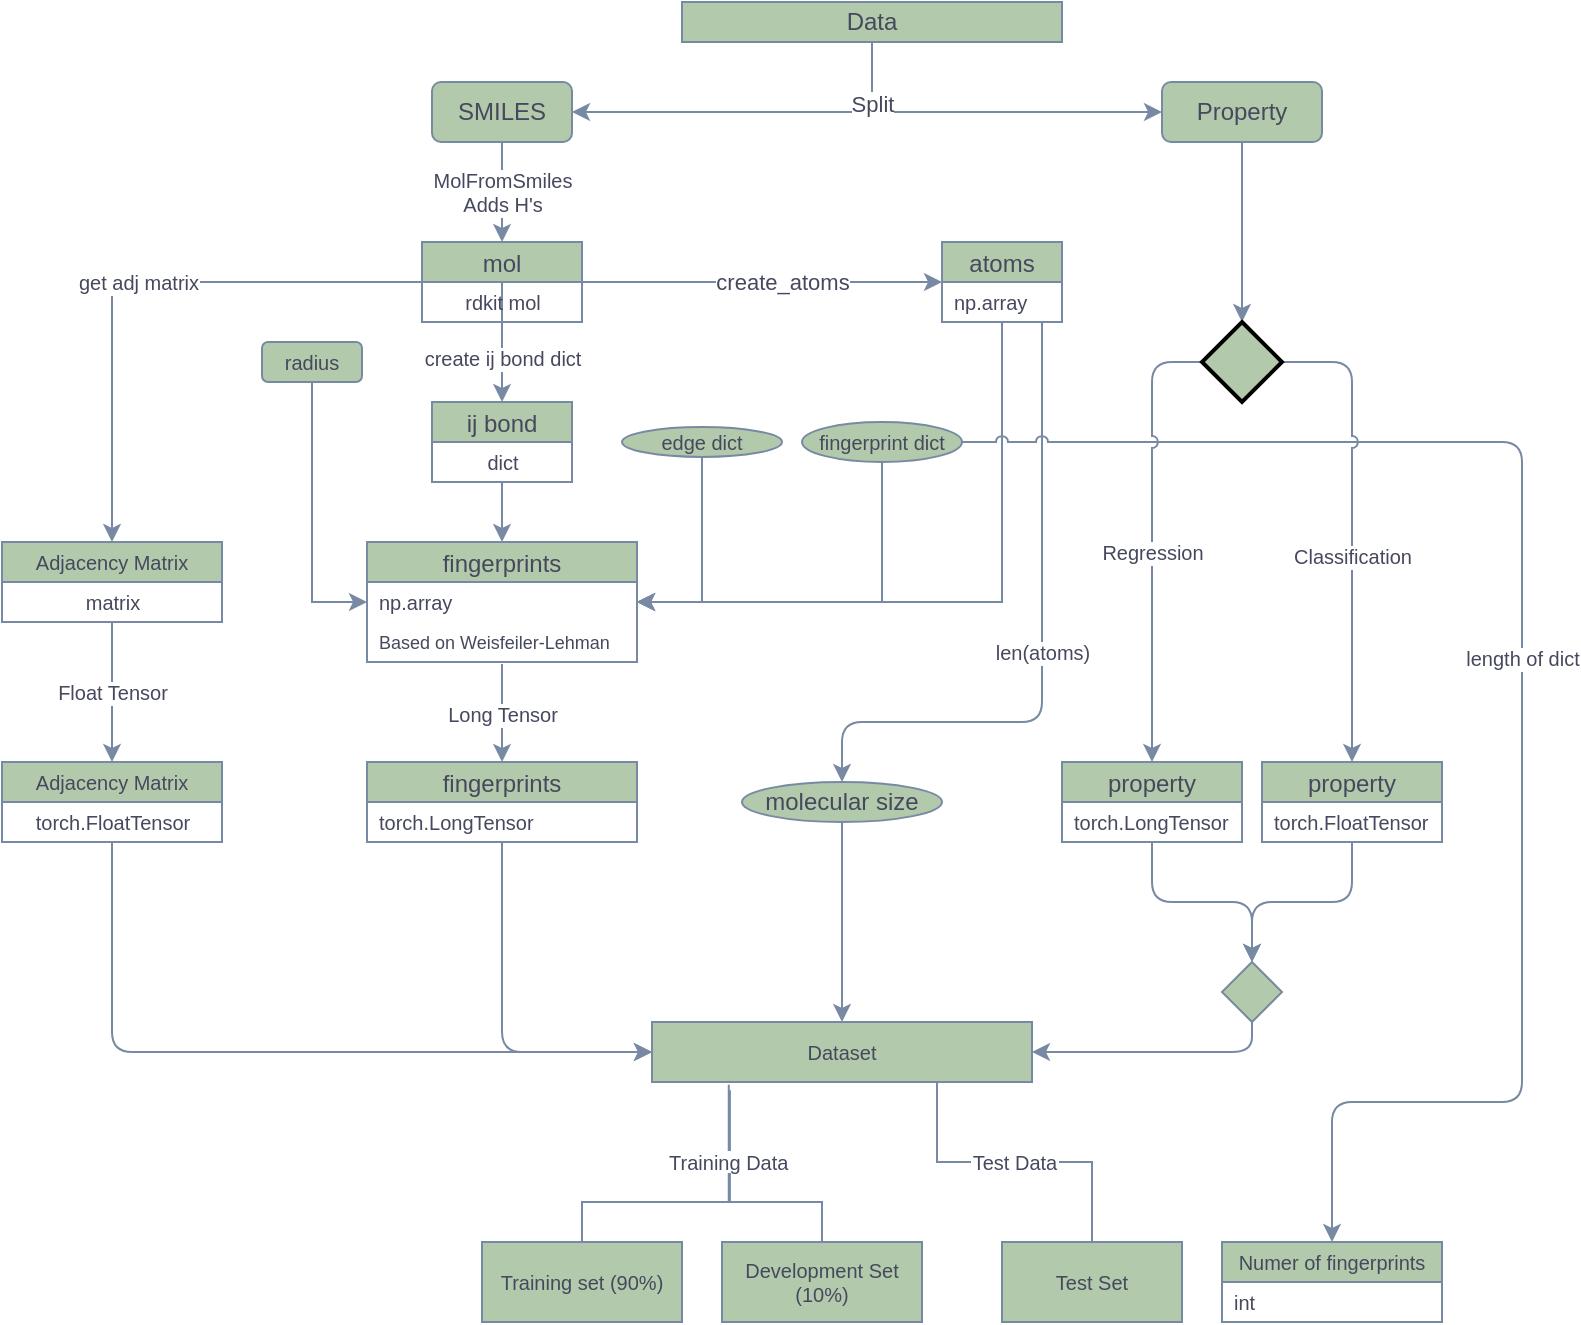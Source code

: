 <mxfile version="15.5.4" type="github" pages="2">
  <diagram id="1mpmxrVBWHrk_NMYiYCb" name="Preprocessing">
    <mxGraphModel dx="652" dy="365" grid="1" gridSize="10" guides="1" tooltips="1" connect="1" arrows="1" fold="1" page="1" pageScale="1" pageWidth="827" pageHeight="1169" math="0" shadow="0">
      <root>
        <mxCell id="0" />
        <mxCell id="1" parent="0" />
        <mxCell id="0A83QFK-7fu4B_3eO8cY-29" style="edgeStyle=orthogonalEdgeStyle;rounded=0;orthogonalLoop=1;jettySize=auto;html=1;entryX=1;entryY=0.5;entryDx=0;entryDy=0;strokeColor=#788AA3;fontColor=#46495D;exitX=0.5;exitY=1;exitDx=0;exitDy=0;" parent="1" source="0A83QFK-7fu4B_3eO8cY-1" target="0A83QFK-7fu4B_3eO8cY-3" edge="1">
          <mxGeometry relative="1" as="geometry">
            <Array as="points">
              <mxPoint x="465" y="65" />
            </Array>
          </mxGeometry>
        </mxCell>
        <mxCell id="0A83QFK-7fu4B_3eO8cY-30" value="Split" style="edgeStyle=orthogonalEdgeStyle;rounded=0;orthogonalLoop=1;jettySize=auto;html=1;entryX=0;entryY=0.5;entryDx=0;entryDy=0;strokeColor=#788AA3;fontColor=#46495D;exitX=0.5;exitY=1;exitDx=0;exitDy=0;" parent="1" source="0A83QFK-7fu4B_3eO8cY-1" target="0A83QFK-7fu4B_3eO8cY-2" edge="1">
          <mxGeometry x="-0.658" relative="1" as="geometry">
            <Array as="points">
              <mxPoint x="465" y="65" />
            </Array>
            <mxPoint as="offset" />
          </mxGeometry>
        </mxCell>
        <mxCell id="0A83QFK-7fu4B_3eO8cY-1" value="Data" style="rounded=0;whiteSpace=wrap;html=1;fillColor=#B2C9AB;strokeColor=#788AA3;fontColor=#46495D;" parent="1" vertex="1">
          <mxGeometry x="370" y="10" width="190" height="20" as="geometry" />
        </mxCell>
        <mxCell id="0A83QFK-7fu4B_3eO8cY-65" style="edgeStyle=orthogonalEdgeStyle;curved=0;rounded=1;sketch=0;orthogonalLoop=1;jettySize=auto;html=1;entryX=0.5;entryY=0;entryDx=0;entryDy=0;entryPerimeter=0;fontSize=10;fontColor=#46495D;strokeColor=#788AA3;fillColor=#B2C9AB;" parent="1" source="0A83QFK-7fu4B_3eO8cY-2" target="0A83QFK-7fu4B_3eO8cY-64" edge="1">
          <mxGeometry relative="1" as="geometry" />
        </mxCell>
        <mxCell id="0A83QFK-7fu4B_3eO8cY-2" value="Property" style="rounded=1;whiteSpace=wrap;html=1;fillColor=#B2C9AB;strokeColor=#788AA3;fontColor=#46495D;" parent="1" vertex="1">
          <mxGeometry x="610" y="50" width="80" height="30" as="geometry" />
        </mxCell>
        <mxCell id="0A83QFK-7fu4B_3eO8cY-35" value="MolFromSmiles&lt;br&gt;Adds H&#39;s" style="edgeStyle=orthogonalEdgeStyle;rounded=0;orthogonalLoop=1;jettySize=auto;html=1;fontSize=10;entryX=0.5;entryY=0;entryDx=0;entryDy=0;strokeColor=#788AA3;fontColor=#46495D;" parent="1" source="0A83QFK-7fu4B_3eO8cY-3" target="0A83QFK-7fu4B_3eO8cY-31" edge="1">
          <mxGeometry relative="1" as="geometry">
            <Array as="points">
              <mxPoint x="280" y="110" />
              <mxPoint x="280" y="110" />
            </Array>
          </mxGeometry>
        </mxCell>
        <mxCell id="0A83QFK-7fu4B_3eO8cY-3" value="SMILES" style="rounded=1;whiteSpace=wrap;html=1;fillColor=#B2C9AB;strokeColor=#788AA3;fontColor=#46495D;" parent="1" vertex="1">
          <mxGeometry x="245" y="50" width="70" height="30" as="geometry" />
        </mxCell>
        <mxCell id="0A83QFK-7fu4B_3eO8cY-28" value="create_atoms" style="edgeStyle=orthogonalEdgeStyle;rounded=0;orthogonalLoop=1;jettySize=auto;html=1;entryX=0;entryY=0.5;entryDx=0;entryDy=0;exitX=0.5;exitY=1;exitDx=0;exitDy=0;strokeColor=#788AA3;fontColor=#46495D;" parent="1" source="0A83QFK-7fu4B_3eO8cY-31" target="0A83QFK-7fu4B_3eO8cY-14" edge="1">
          <mxGeometry x="0.333" relative="1" as="geometry">
            <mxPoint x="280.069" y="180" as="sourcePoint" />
            <Array as="points">
              <mxPoint x="280" y="150" />
            </Array>
            <mxPoint as="offset" />
          </mxGeometry>
        </mxCell>
        <mxCell id="0A83QFK-7fu4B_3eO8cY-20" value="" style="edgeStyle=orthogonalEdgeStyle;rounded=0;orthogonalLoop=1;jettySize=auto;html=1;strokeColor=#788AA3;fontColor=#46495D;entryX=1;entryY=0.5;entryDx=0;entryDy=0;" parent="1" source="0A83QFK-7fu4B_3eO8cY-14" target="0A83QFK-7fu4B_3eO8cY-22" edge="1">
          <mxGeometry relative="1" as="geometry">
            <mxPoint x="360" y="310" as="targetPoint" />
            <Array as="points">
              <mxPoint x="530" y="310" />
            </Array>
          </mxGeometry>
        </mxCell>
        <mxCell id="0A83QFK-7fu4B_3eO8cY-74" value="len(atoms)" style="edgeStyle=orthogonalEdgeStyle;curved=0;rounded=1;sketch=0;orthogonalLoop=1;jettySize=auto;html=1;fontSize=10;fontColor=#46495D;strokeColor=#788AA3;fillColor=#B2C9AB;" parent="1" source="0A83QFK-7fu4B_3eO8cY-14" target="0A83QFK-7fu4B_3eO8cY-73" edge="1">
          <mxGeometry relative="1" as="geometry">
            <Array as="points">
              <mxPoint x="550" y="210" />
              <mxPoint x="550" y="370" />
              <mxPoint x="465" y="370" />
            </Array>
          </mxGeometry>
        </mxCell>
        <mxCell id="0A83QFK-7fu4B_3eO8cY-14" value="atoms" style="swimlane;fontStyle=0;childLayout=stackLayout;horizontal=1;startSize=20;horizontalStack=0;resizeParent=1;resizeParentMax=0;resizeLast=0;collapsible=1;marginBottom=0;fillColor=#B2C9AB;strokeColor=#788AA3;fontColor=#46495D;" parent="1" vertex="1">
          <mxGeometry x="500" y="130" width="60" height="40" as="geometry" />
        </mxCell>
        <mxCell id="0A83QFK-7fu4B_3eO8cY-15" value="np.array" style="text;strokeColor=none;fillColor=none;align=left;verticalAlign=middle;spacingLeft=4;spacingRight=4;overflow=hidden;points=[[0,0.5],[1,0.5]];portConstraint=eastwest;rotatable=0;fontColor=#46495D;fontSize=10;" parent="0A83QFK-7fu4B_3eO8cY-14" vertex="1">
          <mxGeometry y="20" width="60" height="20" as="geometry" />
        </mxCell>
        <mxCell id="0A83QFK-7fu4B_3eO8cY-21" value="fingerprints" style="swimlane;fontStyle=0;childLayout=stackLayout;horizontal=1;startSize=20;horizontalStack=0;resizeParent=1;resizeParentMax=0;resizeLast=0;collapsible=1;marginBottom=0;fillColor=#B2C9AB;strokeColor=#788AA3;fontColor=#46495D;" parent="1" vertex="1">
          <mxGeometry x="212.5" y="280" width="135" height="60" as="geometry" />
        </mxCell>
        <mxCell id="0A83QFK-7fu4B_3eO8cY-22" value="np.array" style="text;strokeColor=none;fillColor=none;align=left;verticalAlign=middle;spacingLeft=4;spacingRight=4;overflow=hidden;points=[[0,0.5],[1,0.5]];portConstraint=eastwest;rotatable=0;fontSize=10;fontColor=#46495D;" parent="0A83QFK-7fu4B_3eO8cY-21" vertex="1">
          <mxGeometry y="20" width="135" height="20" as="geometry" />
        </mxCell>
        <mxCell id="0A83QFK-7fu4B_3eO8cY-23" value="Based on Weisfeiler-Lehman " style="text;strokeColor=none;fillColor=none;align=left;verticalAlign=middle;spacingLeft=4;spacingRight=4;overflow=hidden;points=[[0,0.5],[1,0.5]];portConstraint=eastwest;rotatable=0;fontSize=9;fontColor=#46495D;" parent="0A83QFK-7fu4B_3eO8cY-21" vertex="1">
          <mxGeometry y="40" width="135" height="20" as="geometry" />
        </mxCell>
        <mxCell id="0A83QFK-7fu4B_3eO8cY-40" value="create ij bond dict" style="edgeStyle=orthogonalEdgeStyle;rounded=0;orthogonalLoop=1;jettySize=auto;html=1;fontSize=10;strokeColor=#788AA3;fontColor=#46495D;" parent="1" source="0A83QFK-7fu4B_3eO8cY-31" target="0A83QFK-7fu4B_3eO8cY-38" edge="1">
          <mxGeometry x="-0.097" relative="1" as="geometry">
            <mxPoint as="offset" />
          </mxGeometry>
        </mxCell>
        <mxCell id="0A83QFK-7fu4B_3eO8cY-31" value="mol" style="swimlane;fontStyle=0;childLayout=stackLayout;horizontal=1;startSize=20;horizontalStack=0;resizeParent=1;resizeParentMax=0;resizeLast=0;collapsible=1;marginBottom=0;fillColor=#B2C9AB;strokeColor=#788AA3;fontColor=#46495D;" parent="1" vertex="1">
          <mxGeometry x="240" y="130" width="80" height="40" as="geometry" />
        </mxCell>
        <mxCell id="0A83QFK-7fu4B_3eO8cY-36" value="rdkit mol" style="text;html=1;align=center;verticalAlign=middle;resizable=0;points=[];autosize=1;strokeColor=none;fillColor=none;fontSize=10;fontColor=#46495D;" parent="0A83QFK-7fu4B_3eO8cY-31" vertex="1">
          <mxGeometry y="20" width="80" height="20" as="geometry" />
        </mxCell>
        <mxCell id="0A83QFK-7fu4B_3eO8cY-44" value="get adj matrix" style="edgeStyle=orthogonalEdgeStyle;rounded=0;orthogonalLoop=1;jettySize=auto;html=1;fontSize=10;strokeColor=#788AA3;fontColor=#46495D;" parent="1" source="0A83QFK-7fu4B_3eO8cY-31" target="0A83QFK-7fu4B_3eO8cY-42" edge="1">
          <mxGeometry relative="1" as="geometry" />
        </mxCell>
        <mxCell id="0A83QFK-7fu4B_3eO8cY-38" value="ij bond" style="swimlane;fontStyle=0;childLayout=stackLayout;horizontal=1;startSize=20;horizontalStack=0;resizeParent=1;resizeParentMax=0;resizeLast=0;collapsible=1;marginBottom=0;fillColor=#B2C9AB;strokeColor=#788AA3;fontColor=#46495D;" parent="1" vertex="1">
          <mxGeometry x="245" y="210" width="70" height="40" as="geometry" />
        </mxCell>
        <mxCell id="0A83QFK-7fu4B_3eO8cY-39" value="dict" style="text;html=1;align=center;verticalAlign=middle;resizable=0;points=[];autosize=1;strokeColor=none;fillColor=none;fontSize=10;fontColor=#46495D;" parent="0A83QFK-7fu4B_3eO8cY-38" vertex="1">
          <mxGeometry y="20" width="70" height="20" as="geometry" />
        </mxCell>
        <mxCell id="0A83QFK-7fu4B_3eO8cY-41" style="edgeStyle=orthogonalEdgeStyle;rounded=0;orthogonalLoop=1;jettySize=auto;html=1;entryX=0.5;entryY=0;entryDx=0;entryDy=0;fontSize=10;strokeColor=#788AA3;fontColor=#46495D;" parent="1" source="0A83QFK-7fu4B_3eO8cY-39" target="0A83QFK-7fu4B_3eO8cY-21" edge="1">
          <mxGeometry relative="1" as="geometry" />
        </mxCell>
        <mxCell id="0A83QFK-7fu4B_3eO8cY-63" value="Float Tensor" style="edgeStyle=orthogonalEdgeStyle;rounded=0;orthogonalLoop=1;jettySize=auto;html=1;fontSize=10;strokeColor=#788AA3;fontColor=#46495D;" parent="1" source="0A83QFK-7fu4B_3eO8cY-42" target="0A83QFK-7fu4B_3eO8cY-61" edge="1">
          <mxGeometry relative="1" as="geometry" />
        </mxCell>
        <mxCell id="0A83QFK-7fu4B_3eO8cY-42" value="Adjacency Matrix" style="swimlane;fontStyle=0;childLayout=stackLayout;horizontal=1;startSize=20;horizontalStack=0;resizeParent=1;resizeParentMax=0;resizeLast=0;collapsible=1;marginBottom=0;fontSize=10;fillColor=#B2C9AB;strokeColor=#788AA3;fontColor=#46495D;" parent="1" vertex="1">
          <mxGeometry x="30" y="280" width="110" height="40" as="geometry" />
        </mxCell>
        <mxCell id="0A83QFK-7fu4B_3eO8cY-46" value="matrix" style="text;html=1;align=center;verticalAlign=middle;resizable=0;points=[];autosize=1;strokeColor=none;fillColor=none;fontSize=10;fontColor=#46495D;" parent="0A83QFK-7fu4B_3eO8cY-42" vertex="1">
          <mxGeometry y="20" width="110" height="20" as="geometry" />
        </mxCell>
        <mxCell id="0A83QFK-7fu4B_3eO8cY-49" style="edgeStyle=orthogonalEdgeStyle;rounded=0;orthogonalLoop=1;jettySize=auto;html=1;entryX=0;entryY=0.5;entryDx=0;entryDy=0;fontSize=10;strokeColor=#788AA3;fontColor=#46495D;" parent="1" source="0A83QFK-7fu4B_3eO8cY-48" target="0A83QFK-7fu4B_3eO8cY-22" edge="1">
          <mxGeometry relative="1" as="geometry" />
        </mxCell>
        <mxCell id="0A83QFK-7fu4B_3eO8cY-48" value="radius" style="rounded=1;whiteSpace=wrap;html=1;fontSize=10;fillColor=#B2C9AB;strokeColor=#788AA3;fontColor=#46495D;" parent="1" vertex="1">
          <mxGeometry x="160" y="180" width="50" height="20" as="geometry" />
        </mxCell>
        <mxCell id="0A83QFK-7fu4B_3eO8cY-51" style="edgeStyle=orthogonalEdgeStyle;rounded=0;orthogonalLoop=1;jettySize=auto;html=1;entryX=1;entryY=0.5;entryDx=0;entryDy=0;fontSize=10;strokeColor=#788AA3;fontColor=#46495D;" parent="1" source="0A83QFK-7fu4B_3eO8cY-50" target="0A83QFK-7fu4B_3eO8cY-22" edge="1">
          <mxGeometry relative="1" as="geometry" />
        </mxCell>
        <mxCell id="0A83QFK-7fu4B_3eO8cY-53" value="" style="edgeStyle=orthogonalEdgeStyle;rounded=0;orthogonalLoop=1;jettySize=auto;html=1;fontSize=10;exitX=0.5;exitY=1;exitDx=0;exitDy=0;entryX=1;entryY=0.5;entryDx=0;entryDy=0;strokeColor=#788AA3;fontColor=#46495D;" parent="1" source="0A83QFK-7fu4B_3eO8cY-52" target="0A83QFK-7fu4B_3eO8cY-22" edge="1">
          <mxGeometry relative="1" as="geometry">
            <Array as="points">
              <mxPoint x="380" y="310" />
            </Array>
          </mxGeometry>
        </mxCell>
        <mxCell id="0A83QFK-7fu4B_3eO8cY-104" value="length of dict" style="edgeStyle=orthogonalEdgeStyle;curved=0;rounded=1;sketch=0;orthogonalLoop=1;jettySize=auto;html=1;entryX=0.5;entryY=0;entryDx=0;entryDy=0;fontSize=10;fontColor=#46495D;strokeColor=#788AA3;fillColor=#B2C9AB;jumpStyle=arc;" parent="1" source="0A83QFK-7fu4B_3eO8cY-50" target="0A83QFK-7fu4B_3eO8cY-99" edge="1">
          <mxGeometry relative="1" as="geometry">
            <Array as="points">
              <mxPoint x="790" y="230" />
              <mxPoint x="790" y="560" />
              <mxPoint x="695" y="560" />
            </Array>
          </mxGeometry>
        </mxCell>
        <mxCell id="0A83QFK-7fu4B_3eO8cY-50" value="fingerprint dict" style="ellipse;whiteSpace=wrap;html=1;fontSize=10;fillColor=#B2C9AB;strokeColor=#788AA3;fontColor=#46495D;" parent="1" vertex="1">
          <mxGeometry x="430" y="220" width="80" height="20" as="geometry" />
        </mxCell>
        <mxCell id="0A83QFK-7fu4B_3eO8cY-52" value="edge dict" style="ellipse;whiteSpace=wrap;html=1;fontSize=10;fillColor=#B2C9AB;strokeColor=#788AA3;fontColor=#46495D;" parent="1" vertex="1">
          <mxGeometry x="340" y="222.5" width="80" height="15" as="geometry" />
        </mxCell>
        <mxCell id="0A83QFK-7fu4B_3eO8cY-54" value="" style="endArrow=classic;html=1;rounded=0;fontSize=10;exitX=0.5;exitY=1.05;exitDx=0;exitDy=0;exitPerimeter=0;entryX=0.5;entryY=0;entryDx=0;entryDy=0;strokeColor=#788AA3;fontColor=#46495D;" parent="1" source="0A83QFK-7fu4B_3eO8cY-23" target="0A83QFK-7fu4B_3eO8cY-56" edge="1">
          <mxGeometry relative="1" as="geometry">
            <mxPoint x="260" y="380" as="sourcePoint" />
            <mxPoint x="280" y="390" as="targetPoint" />
          </mxGeometry>
        </mxCell>
        <mxCell id="0A83QFK-7fu4B_3eO8cY-55" value="Long Tensor" style="edgeLabel;resizable=0;html=1;align=center;verticalAlign=middle;fontSize=10;fontColor=#46495D;" parent="0A83QFK-7fu4B_3eO8cY-54" connectable="0" vertex="1">
          <mxGeometry relative="1" as="geometry" />
        </mxCell>
        <mxCell id="0A83QFK-7fu4B_3eO8cY-78" style="edgeStyle=orthogonalEdgeStyle;curved=0;rounded=1;sketch=0;orthogonalLoop=1;jettySize=auto;html=1;entryX=0;entryY=0.5;entryDx=0;entryDy=0;fontSize=10;fontColor=#46495D;strokeColor=#788AA3;fillColor=#B2C9AB;" parent="1" source="0A83QFK-7fu4B_3eO8cY-56" target="0A83QFK-7fu4B_3eO8cY-76" edge="1">
          <mxGeometry relative="1" as="geometry">
            <Array as="points">
              <mxPoint x="280" y="535" />
            </Array>
          </mxGeometry>
        </mxCell>
        <mxCell id="0A83QFK-7fu4B_3eO8cY-56" value="fingerprints" style="swimlane;fontStyle=0;childLayout=stackLayout;horizontal=1;startSize=20;horizontalStack=0;resizeParent=1;resizeParentMax=0;resizeLast=0;collapsible=1;marginBottom=0;fillColor=#B2C9AB;strokeColor=#788AA3;fontColor=#46495D;" parent="1" vertex="1">
          <mxGeometry x="212.5" y="390" width="135" height="40" as="geometry" />
        </mxCell>
        <mxCell id="0A83QFK-7fu4B_3eO8cY-57" value="torch.LongTensor" style="text;strokeColor=none;fillColor=none;align=left;verticalAlign=middle;spacingLeft=4;spacingRight=4;overflow=hidden;points=[[0,0.5],[1,0.5]];portConstraint=eastwest;rotatable=0;fontSize=10;fontColor=#46495D;" parent="0A83QFK-7fu4B_3eO8cY-56" vertex="1">
          <mxGeometry y="20" width="135" height="20" as="geometry" />
        </mxCell>
        <mxCell id="0A83QFK-7fu4B_3eO8cY-79" style="edgeStyle=orthogonalEdgeStyle;curved=0;rounded=1;sketch=0;orthogonalLoop=1;jettySize=auto;html=1;entryX=0;entryY=0.5;entryDx=0;entryDy=0;fontSize=10;fontColor=#46495D;strokeColor=#788AA3;fillColor=#B2C9AB;" parent="1" source="0A83QFK-7fu4B_3eO8cY-61" target="0A83QFK-7fu4B_3eO8cY-76" edge="1">
          <mxGeometry relative="1" as="geometry">
            <Array as="points">
              <mxPoint x="85" y="535" />
            </Array>
          </mxGeometry>
        </mxCell>
        <mxCell id="0A83QFK-7fu4B_3eO8cY-61" value="Adjacency Matrix" style="swimlane;fontStyle=0;childLayout=stackLayout;horizontal=1;startSize=20;horizontalStack=0;resizeParent=1;resizeParentMax=0;resizeLast=0;collapsible=1;marginBottom=0;fontSize=10;fillColor=#B2C9AB;strokeColor=#788AA3;fontColor=#46495D;" parent="1" vertex="1">
          <mxGeometry x="30" y="390" width="110" height="40" as="geometry" />
        </mxCell>
        <mxCell id="0A83QFK-7fu4B_3eO8cY-62" value="torch.FloatTensor" style="text;html=1;align=center;verticalAlign=middle;resizable=0;points=[];autosize=1;strokeColor=none;fillColor=none;fontSize=10;fontColor=#46495D;" parent="0A83QFK-7fu4B_3eO8cY-61" vertex="1">
          <mxGeometry y="20" width="110" height="20" as="geometry" />
        </mxCell>
        <mxCell id="0A83QFK-7fu4B_3eO8cY-66" value="Regression" style="edgeStyle=orthogonalEdgeStyle;curved=0;rounded=1;sketch=0;orthogonalLoop=1;jettySize=auto;html=1;fontSize=10;fontColor=#46495D;strokeColor=#788AA3;fillColor=#B2C9AB;entryX=0.5;entryY=0;entryDx=0;entryDy=0;jumpStyle=arc;" parent="1" source="0A83QFK-7fu4B_3eO8cY-64" target="0A83QFK-7fu4B_3eO8cY-68" edge="1">
          <mxGeometry x="0.067" relative="1" as="geometry">
            <mxPoint x="610" y="320" as="targetPoint" />
            <Array as="points">
              <mxPoint x="605" y="190" />
            </Array>
            <mxPoint as="offset" />
          </mxGeometry>
        </mxCell>
        <mxCell id="0A83QFK-7fu4B_3eO8cY-67" value="Classification" style="edgeStyle=orthogonalEdgeStyle;curved=0;rounded=1;sketch=0;orthogonalLoop=1;jettySize=auto;html=1;fontSize=10;fontColor=#46495D;strokeColor=#788AA3;fillColor=#B2C9AB;entryX=0.5;entryY=0;entryDx=0;entryDy=0;jumpStyle=arc;" parent="1" source="0A83QFK-7fu4B_3eO8cY-64" target="0A83QFK-7fu4B_3eO8cY-70" edge="1">
          <mxGeometry x="0.125" relative="1" as="geometry">
            <mxPoint x="700" y="320" as="targetPoint" />
            <Array as="points">
              <mxPoint x="705" y="190" />
            </Array>
            <mxPoint as="offset" />
          </mxGeometry>
        </mxCell>
        <mxCell id="0A83QFK-7fu4B_3eO8cY-64" value="" style="strokeWidth=2;html=1;shape=mxgraph.flowchart.decision;whiteSpace=wrap;rounded=0;sketch=0;fontSize=10;fontColor=#46495D;fillColor=#B2C9AB;" parent="1" vertex="1">
          <mxGeometry x="630" y="170" width="40" height="40" as="geometry" />
        </mxCell>
        <mxCell id="0A83QFK-7fu4B_3eO8cY-81" value="" style="edgeStyle=orthogonalEdgeStyle;curved=0;rounded=1;sketch=0;orthogonalLoop=1;jettySize=auto;html=1;fontSize=10;fontColor=#46495D;strokeColor=#788AA3;fillColor=#B2C9AB;" parent="1" source="0A83QFK-7fu4B_3eO8cY-68" target="0A83QFK-7fu4B_3eO8cY-80" edge="1">
          <mxGeometry relative="1" as="geometry" />
        </mxCell>
        <mxCell id="0A83QFK-7fu4B_3eO8cY-68" value="property" style="swimlane;fontStyle=0;childLayout=stackLayout;horizontal=1;startSize=20;horizontalStack=0;resizeParent=1;resizeParentMax=0;resizeLast=0;collapsible=1;marginBottom=0;fillColor=#B2C9AB;strokeColor=#788AA3;fontColor=#46495D;" parent="1" vertex="1">
          <mxGeometry x="560" y="390" width="90" height="40" as="geometry" />
        </mxCell>
        <mxCell id="0A83QFK-7fu4B_3eO8cY-69" value="torch.LongTensor" style="text;strokeColor=none;fillColor=none;align=left;verticalAlign=middle;spacingLeft=4;spacingRight=4;overflow=hidden;points=[[0,0.5],[1,0.5]];portConstraint=eastwest;rotatable=0;fontSize=10;fontColor=#46495D;" parent="0A83QFK-7fu4B_3eO8cY-68" vertex="1">
          <mxGeometry y="20" width="90" height="20" as="geometry" />
        </mxCell>
        <mxCell id="0A83QFK-7fu4B_3eO8cY-82" style="edgeStyle=orthogonalEdgeStyle;curved=0;rounded=1;sketch=0;orthogonalLoop=1;jettySize=auto;html=1;entryX=0.5;entryY=0;entryDx=0;entryDy=0;fontSize=10;fontColor=#46495D;strokeColor=#788AA3;fillColor=#B2C9AB;" parent="1" source="0A83QFK-7fu4B_3eO8cY-70" target="0A83QFK-7fu4B_3eO8cY-80" edge="1">
          <mxGeometry relative="1" as="geometry" />
        </mxCell>
        <mxCell id="0A83QFK-7fu4B_3eO8cY-70" value="property" style="swimlane;fontStyle=0;childLayout=stackLayout;horizontal=1;startSize=20;horizontalStack=0;resizeParent=1;resizeParentMax=0;resizeLast=0;collapsible=1;marginBottom=0;fillColor=#B2C9AB;strokeColor=#788AA3;fontColor=#46495D;" parent="1" vertex="1">
          <mxGeometry x="660" y="390" width="90" height="40" as="geometry" />
        </mxCell>
        <mxCell id="0A83QFK-7fu4B_3eO8cY-71" value="torch.FloatTensor" style="text;strokeColor=none;fillColor=none;align=left;verticalAlign=middle;spacingLeft=4;spacingRight=4;overflow=hidden;points=[[0,0.5],[1,0.5]];portConstraint=eastwest;rotatable=0;fontSize=10;fontColor=#46495D;" parent="0A83QFK-7fu4B_3eO8cY-70" vertex="1">
          <mxGeometry y="20" width="90" height="20" as="geometry" />
        </mxCell>
        <mxCell id="0A83QFK-7fu4B_3eO8cY-77" style="edgeStyle=orthogonalEdgeStyle;curved=0;rounded=1;sketch=0;orthogonalLoop=1;jettySize=auto;html=1;entryX=0.5;entryY=0;entryDx=0;entryDy=0;fontSize=10;fontColor=#46495D;strokeColor=#788AA3;fillColor=#B2C9AB;" parent="1" source="0A83QFK-7fu4B_3eO8cY-73" target="0A83QFK-7fu4B_3eO8cY-76" edge="1">
          <mxGeometry relative="1" as="geometry" />
        </mxCell>
        <mxCell id="0A83QFK-7fu4B_3eO8cY-73" value="molecular size" style="ellipse;whiteSpace=wrap;html=1;fontColor=#46495D;fontStyle=0;strokeColor=#788AA3;fillColor=#B2C9AB;startSize=20;" parent="1" vertex="1">
          <mxGeometry x="400" y="400" width="100" height="20" as="geometry" />
        </mxCell>
        <mxCell id="0A83QFK-7fu4B_3eO8cY-76" value="Dataset" style="rounded=0;whiteSpace=wrap;html=1;sketch=0;fontSize=10;fontColor=#46495D;strokeColor=#788AA3;fillColor=#B2C9AB;" parent="1" vertex="1">
          <mxGeometry x="355" y="520" width="190" height="30" as="geometry" />
        </mxCell>
        <mxCell id="0A83QFK-7fu4B_3eO8cY-83" style="edgeStyle=orthogonalEdgeStyle;curved=0;rounded=1;sketch=0;orthogonalLoop=1;jettySize=auto;html=1;entryX=1;entryY=0.5;entryDx=0;entryDy=0;fontSize=10;fontColor=#46495D;strokeColor=#788AA3;fillColor=#B2C9AB;" parent="1" source="0A83QFK-7fu4B_3eO8cY-80" target="0A83QFK-7fu4B_3eO8cY-76" edge="1">
          <mxGeometry relative="1" as="geometry">
            <Array as="points">
              <mxPoint x="655" y="535" />
            </Array>
          </mxGeometry>
        </mxCell>
        <mxCell id="0A83QFK-7fu4B_3eO8cY-80" value="" style="rhombus;whiteSpace=wrap;html=1;fontColor=#46495D;fontStyle=0;strokeColor=#788AA3;fillColor=#B2C9AB;startSize=20;" parent="1" vertex="1">
          <mxGeometry x="640" y="490" width="30" height="30" as="geometry" />
        </mxCell>
        <mxCell id="0A83QFK-7fu4B_3eO8cY-86" value="Training set (90%)" style="whiteSpace=wrap;html=1;align=center;verticalAlign=middle;treeFolding=1;treeMoving=1;rounded=0;sketch=0;fontSize=10;fontColor=#46495D;strokeColor=#788AA3;fillColor=#B2C9AB;" parent="1" vertex="1">
          <mxGeometry x="270" y="630" width="100" height="40" as="geometry" />
        </mxCell>
        <mxCell id="0A83QFK-7fu4B_3eO8cY-87" value="Development Set (10%)" style="whiteSpace=wrap;html=1;align=center;verticalAlign=middle;treeFolding=1;treeMoving=1;rounded=0;sketch=0;fontSize=10;fontColor=#46495D;strokeColor=#788AA3;fillColor=#B2C9AB;" parent="1" vertex="1">
          <mxGeometry x="390" y="630" width="100" height="40" as="geometry" />
        </mxCell>
        <mxCell id="0A83QFK-7fu4B_3eO8cY-88" value="Test Set" style="whiteSpace=wrap;html=1;align=center;verticalAlign=middle;treeFolding=1;treeMoving=1;newEdgeStyle={&quot;edgeStyle&quot;:&quot;elbowEdgeStyle&quot;,&quot;startArrow&quot;:&quot;none&quot;,&quot;endArrow&quot;:&quot;none&quot;};rounded=0;sketch=0;fontSize=10;fontColor=#46495D;strokeColor=#788AA3;fillColor=#B2C9AB;" parent="1" vertex="1">
          <mxGeometry x="530" y="630" width="90" height="40" as="geometry" />
        </mxCell>
        <mxCell id="0A83QFK-7fu4B_3eO8cY-89" value="Test Data" style="edgeStyle=elbowEdgeStyle;elbow=vertical;startArrow=none;endArrow=none;rounded=0;sketch=0;fontSize=10;fontColor=#46495D;strokeColor=#788AA3;fillColor=#B2C9AB;curved=0;exitX=0.75;exitY=1;exitDx=0;exitDy=0;" parent="1" source="0A83QFK-7fu4B_3eO8cY-76" target="0A83QFK-7fu4B_3eO8cY-88" edge="1">
          <mxGeometry relative="1" as="geometry">
            <mxPoint x="500" y="570" as="sourcePoint" />
          </mxGeometry>
        </mxCell>
        <mxCell id="0A83QFK-7fu4B_3eO8cY-90" value="" style="edgeStyle=elbowEdgeStyle;elbow=vertical;startArrow=none;endArrow=none;rounded=0;sketch=0;fontSize=10;fontColor=#46495D;strokeColor=#788AA3;fillColor=#B2C9AB;curved=0;entryX=0.5;entryY=0;entryDx=0;entryDy=0;exitX=0.205;exitY=1.139;exitDx=0;exitDy=0;exitPerimeter=0;" parent="1" source="0A83QFK-7fu4B_3eO8cY-76" target="0A83QFK-7fu4B_3eO8cY-87" edge="1">
          <mxGeometry relative="1" as="geometry">
            <mxPoint x="450" y="560" as="sourcePoint" />
            <mxPoint x="585" y="640" as="targetPoint" />
            <Array as="points">
              <mxPoint x="410" y="610" />
            </Array>
          </mxGeometry>
        </mxCell>
        <mxCell id="0A83QFK-7fu4B_3eO8cY-91" value="Training Data" style="edgeStyle=elbowEdgeStyle;elbow=vertical;startArrow=none;endArrow=none;rounded=0;sketch=0;fontSize=10;fontColor=#46495D;strokeColor=#788AA3;fillColor=#B2C9AB;curved=0;entryX=0.5;entryY=0;entryDx=0;entryDy=0;exitX=0.202;exitY=1.046;exitDx=0;exitDy=0;exitPerimeter=0;" parent="1" source="0A83QFK-7fu4B_3eO8cY-76" target="0A83QFK-7fu4B_3eO8cY-86" edge="1">
          <mxGeometry x="-0.492" relative="1" as="geometry">
            <mxPoint x="330.0" y="560" as="sourcePoint" />
            <mxPoint x="376.05" y="635.83" as="targetPoint" />
            <Array as="points">
              <mxPoint x="360" y="610" />
            </Array>
            <mxPoint as="offset" />
          </mxGeometry>
        </mxCell>
        <mxCell id="0A83QFK-7fu4B_3eO8cY-99" value="Numer of fingerprints" style="swimlane;fontStyle=0;childLayout=stackLayout;horizontal=1;startSize=20;horizontalStack=0;resizeParent=1;resizeParentMax=0;resizeLast=0;collapsible=1;marginBottom=0;rounded=0;sketch=0;fontSize=10;fontColor=#46495D;strokeColor=#788AA3;fillColor=#B2C9AB;" parent="1" vertex="1">
          <mxGeometry x="640" y="630" width="110" height="40" as="geometry" />
        </mxCell>
        <mxCell id="0A83QFK-7fu4B_3eO8cY-100" value="int" style="text;strokeColor=none;fillColor=none;align=left;verticalAlign=middle;spacingLeft=4;spacingRight=4;overflow=hidden;points=[[0,0.5],[1,0.5]];portConstraint=eastwest;rotatable=0;rounded=0;sketch=0;fontSize=10;fontColor=#46495D;" parent="0A83QFK-7fu4B_3eO8cY-99" vertex="1">
          <mxGeometry y="20" width="110" height="20" as="geometry" />
        </mxCell>
      </root>
    </mxGraphModel>
  </diagram>
  <diagram id="lEurrv4uN73GVgMXQObc" name="Molecular GNN">
    <mxGraphModel dx="920" dy="515" grid="1" gridSize="10" guides="1" tooltips="1" connect="1" arrows="1" fold="1" page="1" pageScale="1" pageWidth="827" pageHeight="1169" math="0" shadow="0">
      <root>
        <mxCell id="a4BsjhHOYA5eZ4fZa6Ob-0" />
        <mxCell id="a4BsjhHOYA5eZ4fZa6Ob-1" parent="a4BsjhHOYA5eZ4fZa6Ob-0" />
        <mxCell id="a4BsjhHOYA5eZ4fZa6Ob-4" style="edgeStyle=orthogonalEdgeStyle;curved=0;rounded=1;sketch=0;orthogonalLoop=1;jettySize=auto;html=1;fontSize=10;fontColor=#46495D;strokeColor=#788AA3;fillColor=#B2C9AB;entryX=0.5;entryY=0;entryDx=0;entryDy=0;" edge="1" parent="a4BsjhHOYA5eZ4fZa6Ob-1" source="a4BsjhHOYA5eZ4fZa6Ob-2" target="H-nsmCIAMsL-1RCXT9XH-0">
          <mxGeometry relative="1" as="geometry">
            <mxPoint x="540.118" y="70" as="targetPoint" />
          </mxGeometry>
        </mxCell>
        <mxCell id="a4BsjhHOYA5eZ4fZa6Ob-10" value="" style="edgeStyle=orthogonalEdgeStyle;curved=0;rounded=1;sketch=0;orthogonalLoop=1;jettySize=auto;html=1;fontSize=10;fontColor=#46495D;strokeColor=#788AA3;fillColor=#B2C9AB;" edge="1" parent="a4BsjhHOYA5eZ4fZa6Ob-1" source="a4BsjhHOYA5eZ4fZa6Ob-2" target="a4BsjhHOYA5eZ4fZa6Ob-9">
          <mxGeometry relative="1" as="geometry" />
        </mxCell>
        <mxCell id="a4BsjhHOYA5eZ4fZa6Ob-15" style="edgeStyle=orthogonalEdgeStyle;curved=0;rounded=1;sketch=0;orthogonalLoop=1;jettySize=auto;html=1;fontSize=10;fontColor=#46495D;strokeColor=#788AA3;fillColor=#B2C9AB;" edge="1" parent="a4BsjhHOYA5eZ4fZa6Ob-1" source="a4BsjhHOYA5eZ4fZa6Ob-2" target="a4BsjhHOYA5eZ4fZa6Ob-11">
          <mxGeometry relative="1" as="geometry" />
        </mxCell>
        <mxCell id="a4BsjhHOYA5eZ4fZa6Ob-16" style="edgeStyle=orthogonalEdgeStyle;curved=0;rounded=1;sketch=0;orthogonalLoop=1;jettySize=auto;html=1;entryX=0.5;entryY=0;entryDx=0;entryDy=0;fontSize=10;fontColor=#46495D;strokeColor=#788AA3;fillColor=#B2C9AB;" edge="1" parent="a4BsjhHOYA5eZ4fZa6Ob-1" source="a4BsjhHOYA5eZ4fZa6Ob-2" target="a4BsjhHOYA5eZ4fZa6Ob-12">
          <mxGeometry relative="1" as="geometry" />
        </mxCell>
        <mxCell id="BOmOM8lw1X_NEs8wFDdO-28" value="" style="edgeStyle=orthogonalEdgeStyle;curved=0;rounded=1;sketch=0;orthogonalLoop=1;jettySize=auto;html=1;fontSize=10;fontColor=#46495D;strokeColor=#788AA3;fillColor=#B2C9AB;" edge="1" parent="a4BsjhHOYA5eZ4fZa6Ob-1" source="a4BsjhHOYA5eZ4fZa6Ob-2" target="BOmOM8lw1X_NEs8wFDdO-27">
          <mxGeometry relative="1" as="geometry" />
        </mxCell>
        <mxCell id="BOmOM8lw1X_NEs8wFDdO-44" style="edgeStyle=orthogonalEdgeStyle;curved=0;rounded=1;sketch=0;orthogonalLoop=1;jettySize=auto;html=1;entryX=0.5;entryY=0;entryDx=0;entryDy=0;fontSize=10;fontColor=#46495D;strokeColor=#788AA3;fillColor=#B2C9AB;" edge="1" parent="a4BsjhHOYA5eZ4fZa6Ob-1" source="a4BsjhHOYA5eZ4fZa6Ob-2" target="BOmOM8lw1X_NEs8wFDdO-43">
          <mxGeometry relative="1" as="geometry" />
        </mxCell>
        <mxCell id="gNmn29Pu8s7HVA8RveJl-4" style="edgeStyle=orthogonalEdgeStyle;curved=0;rounded=1;sketch=0;orthogonalLoop=1;jettySize=auto;html=1;entryX=0.5;entryY=0;entryDx=0;entryDy=0;fontSize=10;fontColor=#46495D;strokeColor=#788AA3;fillColor=#B2C9AB;" edge="1" parent="a4BsjhHOYA5eZ4fZa6Ob-1" source="a4BsjhHOYA5eZ4fZa6Ob-2" target="gNmn29Pu8s7HVA8RveJl-2">
          <mxGeometry relative="1" as="geometry">
            <Array as="points">
              <mxPoint x="469" y="20" />
            </Array>
          </mxGeometry>
        </mxCell>
        <mxCell id="gNmn29Pu8s7HVA8RveJl-5" style="edgeStyle=orthogonalEdgeStyle;curved=0;rounded=1;sketch=0;orthogonalLoop=1;jettySize=auto;html=1;entryX=0.5;entryY=0;entryDx=0;entryDy=0;fontSize=10;fontColor=#46495D;strokeColor=#788AA3;fillColor=#B2C9AB;" edge="1" parent="a4BsjhHOYA5eZ4fZa6Ob-1" source="a4BsjhHOYA5eZ4fZa6Ob-2" target="gNmn29Pu8s7HVA8RveJl-1">
          <mxGeometry relative="1" as="geometry">
            <Array as="points">
              <mxPoint x="340" y="20" />
            </Array>
          </mxGeometry>
        </mxCell>
        <mxCell id="gNmn29Pu8s7HVA8RveJl-6" style="edgeStyle=orthogonalEdgeStyle;curved=0;rounded=1;sketch=0;orthogonalLoop=1;jettySize=auto;html=1;fontSize=10;fontColor=#46495D;strokeColor=#788AA3;fillColor=#B2C9AB;" edge="1" parent="a4BsjhHOYA5eZ4fZa6Ob-1" source="a4BsjhHOYA5eZ4fZa6Ob-2" target="gNmn29Pu8s7HVA8RveJl-0">
          <mxGeometry relative="1" as="geometry" />
        </mxCell>
        <mxCell id="a4BsjhHOYA5eZ4fZa6Ob-2" value="Inputs" style="rounded=1;whiteSpace=wrap;html=1;sketch=0;fontColor=#46495D;strokeColor=#788AA3;fillColor=#B2C9AB;fontSize=10;" vertex="1" parent="a4BsjhHOYA5eZ4fZa6Ob-1">
          <mxGeometry x="353" y="10" width="87" height="20" as="geometry" />
        </mxCell>
        <mxCell id="gNmn29Pu8s7HVA8RveJl-31" style="edgeStyle=orthogonalEdgeStyle;curved=0;rounded=1;sketch=0;orthogonalLoop=1;jettySize=auto;html=1;entryX=0.5;entryY=0;entryDx=0;entryDy=0;fontSize=10;fontColor=#46495D;strokeColor=#788AA3;fillColor=#B2C9AB;" edge="1" parent="a4BsjhHOYA5eZ4fZa6Ob-1" source="a4BsjhHOYA5eZ4fZa6Ob-9" target="gNmn29Pu8s7HVA8RveJl-26">
          <mxGeometry relative="1" as="geometry">
            <Array as="points">
              <mxPoint x="709" y="120" />
              <mxPoint x="745" y="120" />
            </Array>
          </mxGeometry>
        </mxCell>
        <mxCell id="a4BsjhHOYA5eZ4fZa6Ob-9" value="dimension" style="ellipse;whiteSpace=wrap;html=1;rounded=1;fontSize=10;fontColor=#46495D;strokeColor=#788AA3;fillColor=#B2C9AB;sketch=0;" vertex="1" parent="a4BsjhHOYA5eZ4fZa6Ob-1">
          <mxGeometry x="673.62" y="60" width="70" height="20" as="geometry" />
        </mxCell>
        <mxCell id="gNmn29Pu8s7HVA8RveJl-32" style="edgeStyle=orthogonalEdgeStyle;curved=0;rounded=1;sketch=0;orthogonalLoop=1;jettySize=auto;html=1;entryX=0.5;entryY=0;entryDx=0;entryDy=0;fontSize=10;fontColor=#46495D;strokeColor=#788AA3;fillColor=#B2C9AB;" edge="1" parent="a4BsjhHOYA5eZ4fZa6Ob-1" source="a4BsjhHOYA5eZ4fZa6Ob-11" target="gNmn29Pu8s7HVA8RveJl-26">
          <mxGeometry relative="1" as="geometry">
            <Array as="points">
              <mxPoint x="799" y="120" />
              <mxPoint x="745" y="120" />
            </Array>
          </mxGeometry>
        </mxCell>
        <mxCell id="a4BsjhHOYA5eZ4fZa6Ob-11" value="hidden layers" style="ellipse;whiteSpace=wrap;html=1;rounded=1;fontSize=10;fontColor=#46495D;strokeColor=#788AA3;fillColor=#B2C9AB;sketch=0;" vertex="1" parent="a4BsjhHOYA5eZ4fZa6Ob-1">
          <mxGeometry x="763.62" y="60" width="70" height="20" as="geometry" />
        </mxCell>
        <mxCell id="gNmn29Pu8s7HVA8RveJl-33" style="edgeStyle=orthogonalEdgeStyle;curved=0;rounded=1;sketch=0;orthogonalLoop=1;jettySize=auto;html=1;entryX=0.5;entryY=0;entryDx=0;entryDy=0;fontSize=10;fontColor=#46495D;strokeColor=#788AA3;fillColor=#B2C9AB;" edge="1" parent="a4BsjhHOYA5eZ4fZa6Ob-1" source="a4BsjhHOYA5eZ4fZa6Ob-12" target="gNmn29Pu8s7HVA8RveJl-26">
          <mxGeometry relative="1" as="geometry">
            <Array as="points">
              <mxPoint x="889" y="120" />
              <mxPoint x="745" y="120" />
            </Array>
          </mxGeometry>
        </mxCell>
        <mxCell id="a4BsjhHOYA5eZ4fZa6Ob-12" value="output layer" style="ellipse;whiteSpace=wrap;html=1;rounded=1;fontSize=10;fontColor=#46495D;strokeColor=#788AA3;fillColor=#B2C9AB;sketch=0;" vertex="1" parent="a4BsjhHOYA5eZ4fZa6Ob-1">
          <mxGeometry x="853.62" y="60" width="70" height="20" as="geometry" />
        </mxCell>
        <mxCell id="BOmOM8lw1X_NEs8wFDdO-17" value="Classification" style="edgeStyle=orthogonalEdgeStyle;curved=0;rounded=1;sketch=0;orthogonalLoop=1;jettySize=auto;html=1;fontSize=10;fontColor=#46495D;strokeColor=#788AA3;fillColor=#B2C9AB;startArrow=none;" edge="1" parent="a4BsjhHOYA5eZ4fZa6Ob-1" source="BOmOM8lw1X_NEs8wFDdO-12" target="BOmOM8lw1X_NEs8wFDdO-14">
          <mxGeometry x="0.463" relative="1" as="geometry">
            <Array as="points">
              <mxPoint x="93" y="360" />
            </Array>
            <mxPoint as="offset" />
          </mxGeometry>
        </mxCell>
        <mxCell id="BOmOM8lw1X_NEs8wFDdO-22" value="Regression" style="edgeStyle=orthogonalEdgeStyle;curved=0;rounded=1;sketch=0;orthogonalLoop=1;jettySize=auto;html=1;fontSize=10;fontColor=#46495D;strokeColor=#788AA3;fillColor=#B2C9AB;startArrow=none;" edge="1" parent="a4BsjhHOYA5eZ4fZa6Ob-1" source="BOmOM8lw1X_NEs8wFDdO-12" target="BOmOM8lw1X_NEs8wFDdO-19">
          <mxGeometry x="0.339" relative="1" as="geometry">
            <Array as="points">
              <mxPoint x="208" y="360" />
            </Array>
            <mxPoint as="offset" />
          </mxGeometry>
        </mxCell>
        <mxCell id="BOmOM8lw1X_NEs8wFDdO-36" style="edgeStyle=orthogonalEdgeStyle;curved=0;rounded=1;sketch=0;orthogonalLoop=1;jettySize=auto;html=1;entryX=0.5;entryY=0;entryDx=0;entryDy=0;fontSize=10;fontColor=#46495D;strokeColor=#788AA3;fillColor=#B2C9AB;" edge="1" parent="a4BsjhHOYA5eZ4fZa6Ob-1" source="BOmOM8lw1X_NEs8wFDdO-4" target="BOmOM8lw1X_NEs8wFDdO-12">
          <mxGeometry relative="1" as="geometry">
            <mxPoint x="107.49" y="340" as="targetPoint" />
          </mxGeometry>
        </mxCell>
        <mxCell id="BOmOM8lw1X_NEs8wFDdO-38" style="edgeStyle=orthogonalEdgeStyle;curved=0;rounded=1;sketch=0;orthogonalLoop=1;jettySize=auto;html=1;fontSize=10;fontColor=#46495D;strokeColor=#788AA3;fillColor=#B2C9AB;" edge="1" parent="a4BsjhHOYA5eZ4fZa6Ob-1" source="BOmOM8lw1X_NEs8wFDdO-4" target="BOmOM8lw1X_NEs8wFDdO-37">
          <mxGeometry relative="1" as="geometry" />
        </mxCell>
        <mxCell id="BOmOM8lw1X_NEs8wFDdO-4" value="Trainer" style="swimlane;fontStyle=0;childLayout=stackLayout;horizontal=1;startSize=20;horizontalStack=0;resizeParent=1;resizeParentMax=0;resizeLast=0;collapsible=1;marginBottom=0;rounded=0;sketch=0;fontSize=10;fontColor=#46495D;strokeColor=#788AA3;fillColor=#B2C9AB;" vertex="1" parent="a4BsjhHOYA5eZ4fZa6Ob-1">
          <mxGeometry x="112.49" y="260" width="90" height="40" as="geometry" />
        </mxCell>
        <mxCell id="BOmOM8lw1X_NEs8wFDdO-5" value="Optimizer: Adam" style="text;strokeColor=none;fillColor=none;align=left;verticalAlign=middle;spacingLeft=4;spacingRight=4;overflow=hidden;points=[[0,0.5],[1,0.5]];portConstraint=eastwest;rotatable=0;rounded=0;sketch=0;fontSize=10;fontColor=#46495D;" vertex="1" parent="BOmOM8lw1X_NEs8wFDdO-4">
          <mxGeometry y="20" width="90" height="20" as="geometry" />
        </mxCell>
        <mxCell id="BOmOM8lw1X_NEs8wFDdO-41" style="edgeStyle=orthogonalEdgeStyle;curved=0;rounded=1;sketch=0;orthogonalLoop=1;jettySize=auto;html=1;fontSize=10;fontColor=#46495D;strokeColor=#788AA3;fillColor=#B2C9AB;" edge="1" parent="a4BsjhHOYA5eZ4fZa6Ob-1" source="BOmOM8lw1X_NEs8wFDdO-14" target="BOmOM8lw1X_NEs8wFDdO-39">
          <mxGeometry relative="1" as="geometry" />
        </mxCell>
        <mxCell id="BOmOM8lw1X_NEs8wFDdO-14" value="Forward Classifier" style="swimlane;fontStyle=0;childLayout=stackLayout;horizontal=1;startSize=20;horizontalStack=0;resizeParent=1;resizeParentMax=0;resizeLast=0;collapsible=1;marginBottom=0;rounded=0;sketch=0;fontSize=10;fontColor=#46495D;strokeColor=#788AA3;fillColor=#B2C9AB;" vertex="1" parent="a4BsjhHOYA5eZ4fZa6Ob-1">
          <mxGeometry x="40" y="390" width="104.97" height="40" as="geometry" />
        </mxCell>
        <mxCell id="BOmOM8lw1X_NEs8wFDdO-15" value="Loss: Cross Entropy" style="text;strokeColor=none;fillColor=none;align=left;verticalAlign=middle;spacingLeft=4;spacingRight=4;overflow=hidden;points=[[0,0.5],[1,0.5]];portConstraint=eastwest;rotatable=0;rounded=0;sketch=0;fontSize=10;fontColor=#46495D;" vertex="1" parent="BOmOM8lw1X_NEs8wFDdO-14">
          <mxGeometry y="20" width="104.97" height="20" as="geometry" />
        </mxCell>
        <mxCell id="BOmOM8lw1X_NEs8wFDdO-40" style="edgeStyle=orthogonalEdgeStyle;curved=0;rounded=1;sketch=0;orthogonalLoop=1;jettySize=auto;html=1;fontSize=10;fontColor=#46495D;strokeColor=#788AA3;fillColor=#B2C9AB;" edge="1" parent="a4BsjhHOYA5eZ4fZa6Ob-1" source="BOmOM8lw1X_NEs8wFDdO-19" target="BOmOM8lw1X_NEs8wFDdO-39">
          <mxGeometry relative="1" as="geometry" />
        </mxCell>
        <mxCell id="BOmOM8lw1X_NEs8wFDdO-19" value="Forward Regressor" style="swimlane;fontStyle=0;childLayout=stackLayout;horizontal=1;startSize=20;horizontalStack=0;resizeParent=1;resizeParentMax=0;resizeLast=0;collapsible=1;marginBottom=0;rounded=0;sketch=0;fontSize=10;fontColor=#46495D;strokeColor=#788AA3;fillColor=#B2C9AB;" vertex="1" parent="a4BsjhHOYA5eZ4fZa6Ob-1">
          <mxGeometry x="160.0" y="390" width="95.03" height="40" as="geometry" />
        </mxCell>
        <mxCell id="BOmOM8lw1X_NEs8wFDdO-20" value="Loss: MSE" style="text;strokeColor=none;fillColor=none;align=left;verticalAlign=middle;spacingLeft=4;spacingRight=4;overflow=hidden;points=[[0,0.5],[1,0.5]];portConstraint=eastwest;rotatable=0;rounded=0;sketch=0;fontSize=10;fontColor=#46495D;" vertex="1" parent="BOmOM8lw1X_NEs8wFDdO-19">
          <mxGeometry y="20" width="95.03" height="20" as="geometry" />
        </mxCell>
        <mxCell id="BOmOM8lw1X_NEs8wFDdO-26" style="edgeStyle=orthogonalEdgeStyle;curved=0;rounded=1;sketch=0;orthogonalLoop=1;jettySize=auto;html=1;fontSize=10;fontColor=#46495D;strokeColor=#788AA3;fillColor=#B2C9AB;entryX=0.5;entryY=0;entryDx=0;entryDy=0;jumpStyle=arc;" edge="1" parent="a4BsjhHOYA5eZ4fZa6Ob-1" source="BOmOM8lw1X_NEs8wFDdO-25" target="BOmOM8lw1X_NEs8wFDdO-4">
          <mxGeometry relative="1" as="geometry">
            <mxPoint x="157" y="180" as="targetPoint" />
            <Array as="points">
              <mxPoint x="158" y="190" />
            </Array>
          </mxGeometry>
        </mxCell>
        <mxCell id="BOmOM8lw1X_NEs8wFDdO-25" value="Parameters" style="shape=parallelogram;perimeter=parallelogramPerimeter;whiteSpace=wrap;html=1;fixedSize=1;rounded=0;sketch=0;fontSize=10;fontColor=#46495D;strokeColor=#788AA3;fillColor=#B2C9AB;" vertex="1" parent="a4BsjhHOYA5eZ4fZa6Ob-1">
          <mxGeometry x="530" y="180" width="120" height="20" as="geometry" />
        </mxCell>
        <mxCell id="BOmOM8lw1X_NEs8wFDdO-30" style="edgeStyle=orthogonalEdgeStyle;curved=0;rounded=1;sketch=0;orthogonalLoop=1;jettySize=auto;html=1;entryX=0.5;entryY=0;entryDx=0;entryDy=0;fontSize=10;fontColor=#46495D;strokeColor=#788AA3;fillColor=#B2C9AB;jumpStyle=arc;" edge="1" parent="a4BsjhHOYA5eZ4fZa6Ob-1" source="BOmOM8lw1X_NEs8wFDdO-27" target="BOmOM8lw1X_NEs8wFDdO-4">
          <mxGeometry relative="1" as="geometry" />
        </mxCell>
        <mxCell id="BOmOM8lw1X_NEs8wFDdO-27" value="learning rate" style="ellipse;whiteSpace=wrap;html=1;rounded=1;fontSize=10;fontColor=#46495D;strokeColor=#788AA3;fillColor=#B2C9AB;sketch=0;" vertex="1" parent="a4BsjhHOYA5eZ4fZa6Ob-1">
          <mxGeometry x="117.49" y="60" width="80" height="20" as="geometry" />
        </mxCell>
        <mxCell id="BOmOM8lw1X_NEs8wFDdO-12" value="" style="rhombus;whiteSpace=wrap;html=1;rounded=0;fontSize=10;fontColor=#46495D;fontStyle=0;strokeColor=#788AA3;fillColor=#B2C9AB;startSize=30;sketch=0;" vertex="1" parent="a4BsjhHOYA5eZ4fZa6Ob-1">
          <mxGeometry x="137.49" y="340" width="40" height="40" as="geometry" />
        </mxCell>
        <mxCell id="BOmOM8lw1X_NEs8wFDdO-37" value="Total Loss" style="shape=parallelogram;perimeter=parallelogramPerimeter;whiteSpace=wrap;html=1;fixedSize=1;rounded=0;sketch=0;fontSize=10;fontColor=#46495D;strokeColor=#788AA3;fillColor=#B2C9AB;" vertex="1" parent="a4BsjhHOYA5eZ4fZa6Ob-1">
          <mxGeometry x="237.49" y="270" width="100" height="20" as="geometry" />
        </mxCell>
        <mxCell id="BOmOM8lw1X_NEs8wFDdO-42" style="edgeStyle=orthogonalEdgeStyle;curved=0;rounded=1;sketch=0;orthogonalLoop=1;jettySize=auto;html=1;entryX=0;entryY=0.5;entryDx=0;entryDy=0;fontSize=10;fontColor=#46495D;strokeColor=#788AA3;fillColor=#B2C9AB;" edge="1" parent="a4BsjhHOYA5eZ4fZa6Ob-1" source="BOmOM8lw1X_NEs8wFDdO-39" target="BOmOM8lw1X_NEs8wFDdO-4">
          <mxGeometry relative="1" as="geometry">
            <Array as="points">
              <mxPoint x="20" y="480" />
              <mxPoint x="20" y="280" />
            </Array>
          </mxGeometry>
        </mxCell>
        <mxCell id="BOmOM8lw1X_NEs8wFDdO-39" value="Loss" style="shape=parallelogram;perimeter=parallelogramPerimeter;whiteSpace=wrap;html=1;fixedSize=1;rounded=0;sketch=0;fontSize=10;fontColor=#46495D;strokeColor=#788AA3;fillColor=#B2C9AB;" vertex="1" parent="a4BsjhHOYA5eZ4fZa6Ob-1">
          <mxGeometry x="117.49" y="470" width="80" height="20" as="geometry" />
        </mxCell>
        <mxCell id="BOmOM8lw1X_NEs8wFDdO-45" style="edgeStyle=orthogonalEdgeStyle;curved=0;rounded=1;sketch=0;orthogonalLoop=1;jettySize=auto;html=1;entryX=0.5;entryY=0;entryDx=0;entryDy=0;fontSize=10;fontColor=#46495D;strokeColor=#788AA3;fillColor=#B2C9AB;" edge="1" parent="a4BsjhHOYA5eZ4fZa6Ob-1" source="BOmOM8lw1X_NEs8wFDdO-43" target="BOmOM8lw1X_NEs8wFDdO-4">
          <mxGeometry relative="1" as="geometry">
            <Array as="points">
              <mxPoint x="60" y="110" />
              <mxPoint x="158" y="110" />
            </Array>
          </mxGeometry>
        </mxCell>
        <mxCell id="BOmOM8lw1X_NEs8wFDdO-43" value="batch size" style="ellipse;whiteSpace=wrap;html=1;rounded=1;fontSize=10;fontColor=#46495D;strokeColor=#788AA3;fillColor=#B2C9AB;sketch=0;" vertex="1" parent="a4BsjhHOYA5eZ4fZa6Ob-1">
          <mxGeometry x="20.0" y="60" width="80" height="20" as="geometry" />
        </mxCell>
        <mxCell id="BOmOM8lw1X_NEs8wFDdO-48" value="Classification" style="edgeStyle=orthogonalEdgeStyle;curved=0;rounded=1;sketch=0;orthogonalLoop=1;jettySize=auto;html=1;fontSize=10;fontColor=#46495D;strokeColor=#788AA3;fillColor=#B2C9AB;" edge="1" parent="a4BsjhHOYA5eZ4fZa6Ob-1" source="BOmOM8lw1X_NEs8wFDdO-46">
          <mxGeometry x="0.38" relative="1" as="geometry">
            <mxPoint x="414" y="390" as="targetPoint" />
            <mxPoint as="offset" />
          </mxGeometry>
        </mxCell>
        <mxCell id="BOmOM8lw1X_NEs8wFDdO-49" value="Regression" style="edgeStyle=orthogonalEdgeStyle;curved=0;rounded=1;sketch=0;orthogonalLoop=1;jettySize=auto;html=1;fontSize=10;fontColor=#46495D;strokeColor=#788AA3;fillColor=#B2C9AB;entryX=0.5;entryY=0;entryDx=0;entryDy=0;" edge="1" parent="a4BsjhHOYA5eZ4fZa6Ob-1" source="BOmOM8lw1X_NEs8wFDdO-46" target="gNmn29Pu8s7HVA8RveJl-14">
          <mxGeometry x="0.386" relative="1" as="geometry">
            <mxPoint x="524" y="430" as="targetPoint" />
            <Array as="points">
              <mxPoint x="524" y="360" />
            </Array>
            <mxPoint as="offset" />
          </mxGeometry>
        </mxCell>
        <mxCell id="BOmOM8lw1X_NEs8wFDdO-46" value="" style="rhombus;whiteSpace=wrap;html=1;rounded=0;fontSize=10;fontColor=#46495D;strokeColor=#788AA3;fillColor=#B2C9AB;sketch=0;" vertex="1" parent="a4BsjhHOYA5eZ4fZa6Ob-1">
          <mxGeometry x="448.5" y="340" width="40" height="40" as="geometry" />
        </mxCell>
        <mxCell id="gNmn29Pu8s7HVA8RveJl-30" style="edgeStyle=orthogonalEdgeStyle;curved=0;rounded=1;sketch=0;orthogonalLoop=1;jettySize=auto;html=1;entryX=0.5;entryY=0;entryDx=0;entryDy=0;fontSize=10;fontColor=#46495D;strokeColor=#788AA3;fillColor=#B2C9AB;" edge="1" parent="a4BsjhHOYA5eZ4fZa6Ob-1" source="H-nsmCIAMsL-1RCXT9XH-0" target="gNmn29Pu8s7HVA8RveJl-26">
          <mxGeometry relative="1" as="geometry">
            <Array as="points">
              <mxPoint x="585" y="120" />
              <mxPoint x="745" y="120" />
            </Array>
          </mxGeometry>
        </mxCell>
        <mxCell id="H-nsmCIAMsL-1RCXT9XH-0" value="Numer of fingerprints" style="swimlane;fontStyle=0;childLayout=stackLayout;horizontal=1;startSize=20;horizontalStack=0;resizeParent=1;resizeParentMax=0;resizeLast=0;collapsible=1;marginBottom=0;rounded=0;sketch=0;fontSize=10;fontColor=#46495D;strokeColor=#788AA3;fillColor=#B2C9AB;" vertex="1" parent="a4BsjhHOYA5eZ4fZa6Ob-1">
          <mxGeometry x="530" y="50" width="110" height="40" as="geometry" />
        </mxCell>
        <mxCell id="H-nsmCIAMsL-1RCXT9XH-1" value="int" style="text;strokeColor=none;fillColor=none;align=left;verticalAlign=middle;spacingLeft=4;spacingRight=4;overflow=hidden;points=[[0,0.5],[1,0.5]];portConstraint=eastwest;rotatable=0;rounded=0;sketch=0;fontSize=10;fontColor=#46495D;" vertex="1" parent="H-nsmCIAMsL-1RCXT9XH-0">
          <mxGeometry y="20" width="110" height="20" as="geometry" />
        </mxCell>
        <mxCell id="gNmn29Pu8s7HVA8RveJl-10" style="edgeStyle=orthogonalEdgeStyle;curved=0;rounded=1;sketch=0;orthogonalLoop=1;jettySize=auto;html=1;entryX=0.5;entryY=0;entryDx=0;entryDy=0;fontSize=10;fontColor=#46495D;strokeColor=#788AA3;fillColor=#B2C9AB;jumpStyle=arc;" edge="1" parent="a4BsjhHOYA5eZ4fZa6Ob-1" source="gNmn29Pu8s7HVA8RveJl-0" target="BOmOM8lw1X_NEs8wFDdO-4">
          <mxGeometry relative="1" as="geometry">
            <Array as="points">
              <mxPoint x="254" y="110" />
              <mxPoint x="158" y="110" />
            </Array>
          </mxGeometry>
        </mxCell>
        <mxCell id="gNmn29Pu8s7HVA8RveJl-0" value="Training set (90%)" style="whiteSpace=wrap;html=1;align=center;verticalAlign=middle;treeFolding=1;treeMoving=1;rounded=0;sketch=0;fontSize=10;fontColor=#46495D;strokeColor=#788AA3;fillColor=#B2C9AB;" vertex="1" parent="a4BsjhHOYA5eZ4fZa6Ob-1">
          <mxGeometry x="217.49" y="50" width="72.51" height="40" as="geometry" />
        </mxCell>
        <mxCell id="gNmn29Pu8s7HVA8RveJl-11" style="edgeStyle=orthogonalEdgeStyle;curved=0;rounded=1;sketch=0;orthogonalLoop=1;jettySize=auto;html=1;entryX=0.5;entryY=0;entryDx=0;entryDy=0;fontSize=10;fontColor=#46495D;strokeColor=#788AA3;fillColor=#B2C9AB;" edge="1" parent="a4BsjhHOYA5eZ4fZa6Ob-1" source="gNmn29Pu8s7HVA8RveJl-1" target="gNmn29Pu8s7HVA8RveJl-17">
          <mxGeometry relative="1" as="geometry">
            <Array as="points">
              <mxPoint x="340" y="120" />
              <mxPoint x="468" y="120" />
            </Array>
          </mxGeometry>
        </mxCell>
        <mxCell id="gNmn29Pu8s7HVA8RveJl-1" value="Development Set (10%)" style="whiteSpace=wrap;html=1;align=center;verticalAlign=middle;treeFolding=1;treeMoving=1;rounded=0;sketch=0;fontSize=10;fontColor=#46495D;strokeColor=#788AA3;fillColor=#B2C9AB;" vertex="1" parent="a4BsjhHOYA5eZ4fZa6Ob-1">
          <mxGeometry x="300" y="50" width="80" height="40" as="geometry" />
        </mxCell>
        <mxCell id="gNmn29Pu8s7HVA8RveJl-19" style="edgeStyle=orthogonalEdgeStyle;curved=0;rounded=1;sketch=0;orthogonalLoop=1;jettySize=auto;html=1;entryX=0.5;entryY=0;entryDx=0;entryDy=0;fontSize=10;fontColor=#46495D;strokeColor=#788AA3;fillColor=#B2C9AB;jumpStyle=arc;" edge="1" parent="a4BsjhHOYA5eZ4fZa6Ob-1" source="gNmn29Pu8s7HVA8RveJl-2" target="gNmn29Pu8s7HVA8RveJl-17">
          <mxGeometry relative="1" as="geometry">
            <Array as="points">
              <mxPoint x="469" y="140" />
              <mxPoint x="469" y="140" />
            </Array>
          </mxGeometry>
        </mxCell>
        <mxCell id="gNmn29Pu8s7HVA8RveJl-2" value="Test Set" style="whiteSpace=wrap;html=1;align=center;verticalAlign=middle;treeFolding=1;treeMoving=1;newEdgeStyle={&quot;edgeStyle&quot;:&quot;elbowEdgeStyle&quot;,&quot;startArrow&quot;:&quot;none&quot;,&quot;endArrow&quot;:&quot;none&quot;};rounded=0;sketch=0;fontSize=10;fontColor=#46495D;strokeColor=#788AA3;fillColor=#B2C9AB;" vertex="1" parent="a4BsjhHOYA5eZ4fZa6Ob-1">
          <mxGeometry x="443.5" y="50" width="50" height="40" as="geometry" />
        </mxCell>
        <mxCell id="gNmn29Pu8s7HVA8RveJl-23" style="edgeStyle=orthogonalEdgeStyle;curved=0;rounded=1;sketch=0;orthogonalLoop=1;jettySize=auto;html=1;fontSize=10;fontColor=#46495D;strokeColor=#788AA3;fillColor=#B2C9AB;" edge="1" parent="a4BsjhHOYA5eZ4fZa6Ob-1" source="gNmn29Pu8s7HVA8RveJl-12" target="gNmn29Pu8s7HVA8RveJl-22">
          <mxGeometry relative="1" as="geometry" />
        </mxCell>
        <mxCell id="gNmn29Pu8s7HVA8RveJl-12" value="Test Classifier" style="swimlane;fontStyle=0;childLayout=stackLayout;horizontal=1;startSize=20;horizontalStack=0;resizeParent=1;resizeParentMax=0;resizeLast=0;collapsible=1;marginBottom=0;rounded=0;sketch=0;fontSize=10;fontColor=#46495D;strokeColor=#788AA3;fillColor=#B2C9AB;" vertex="1" parent="a4BsjhHOYA5eZ4fZa6Ob-1">
          <mxGeometry x="365.73" y="390" width="95.03" height="40" as="geometry" />
        </mxCell>
        <mxCell id="gNmn29Pu8s7HVA8RveJl-13" value="Error: AUC" style="text;strokeColor=none;fillColor=none;align=left;verticalAlign=middle;spacingLeft=4;spacingRight=4;overflow=hidden;points=[[0,0.5],[1,0.5]];portConstraint=eastwest;rotatable=0;rounded=0;sketch=0;fontSize=10;fontColor=#46495D;" vertex="1" parent="gNmn29Pu8s7HVA8RveJl-12">
          <mxGeometry y="20" width="95.03" height="20" as="geometry" />
        </mxCell>
        <mxCell id="gNmn29Pu8s7HVA8RveJl-24" style="edgeStyle=orthogonalEdgeStyle;curved=0;rounded=1;sketch=0;orthogonalLoop=1;jettySize=auto;html=1;entryX=0.5;entryY=0;entryDx=0;entryDy=0;fontSize=10;fontColor=#46495D;strokeColor=#788AA3;fillColor=#B2C9AB;" edge="1" parent="a4BsjhHOYA5eZ4fZa6Ob-1" source="gNmn29Pu8s7HVA8RveJl-14" target="gNmn29Pu8s7HVA8RveJl-22">
          <mxGeometry relative="1" as="geometry" />
        </mxCell>
        <mxCell id="gNmn29Pu8s7HVA8RveJl-14" value="Test Regressor" style="swimlane;fontStyle=0;childLayout=stackLayout;horizontal=1;startSize=20;horizontalStack=0;resizeParent=1;resizeParentMax=0;resizeLast=0;collapsible=1;marginBottom=0;rounded=0;sketch=0;fontSize=10;fontColor=#46495D;strokeColor=#788AA3;fillColor=#B2C9AB;" vertex="1" parent="a4BsjhHOYA5eZ4fZa6Ob-1">
          <mxGeometry x="476.23" y="390" width="95.03" height="40" as="geometry" />
        </mxCell>
        <mxCell id="gNmn29Pu8s7HVA8RveJl-15" value="Error: MAE" style="text;strokeColor=none;fillColor=none;align=left;verticalAlign=middle;spacingLeft=4;spacingRight=4;overflow=hidden;points=[[0,0.5],[1,0.5]];portConstraint=eastwest;rotatable=0;rounded=0;sketch=0;fontSize=10;fontColor=#46495D;" vertex="1" parent="gNmn29Pu8s7HVA8RveJl-14">
          <mxGeometry y="20" width="95.03" height="20" as="geometry" />
        </mxCell>
        <mxCell id="gNmn29Pu8s7HVA8RveJl-20" style="edgeStyle=orthogonalEdgeStyle;curved=0;rounded=1;sketch=0;orthogonalLoop=1;jettySize=auto;html=1;entryX=0.5;entryY=0;entryDx=0;entryDy=0;fontSize=10;fontColor=#46495D;strokeColor=#788AA3;fillColor=#B2C9AB;" edge="1" parent="a4BsjhHOYA5eZ4fZa6Ob-1" source="gNmn29Pu8s7HVA8RveJl-17" target="BOmOM8lw1X_NEs8wFDdO-46">
          <mxGeometry relative="1" as="geometry" />
        </mxCell>
        <mxCell id="gNmn29Pu8s7HVA8RveJl-17" value="Tester" style="swimlane;fontStyle=0;childLayout=stackLayout;horizontal=1;startSize=20;horizontalStack=0;resizeParent=1;resizeParentMax=0;resizeLast=0;collapsible=1;marginBottom=0;rounded=0;sketch=0;fontSize=10;fontColor=#46495D;strokeColor=#788AA3;fillColor=#B2C9AB;" vertex="1" parent="a4BsjhHOYA5eZ4fZa6Ob-1">
          <mxGeometry x="423.5" y="260" width="90" height="40" as="geometry" />
        </mxCell>
        <mxCell id="gNmn29Pu8s7HVA8RveJl-25" style="edgeStyle=orthogonalEdgeStyle;curved=0;rounded=1;sketch=0;orthogonalLoop=1;jettySize=auto;html=1;fontSize=10;fontColor=#46495D;strokeColor=#788AA3;fillColor=#B2C9AB;entryX=0;entryY=0.5;entryDx=0;entryDy=0;exitX=0;exitY=0.5;exitDx=0;exitDy=0;" edge="1" parent="a4BsjhHOYA5eZ4fZa6Ob-1" source="gNmn29Pu8s7HVA8RveJl-22" target="gNmn29Pu8s7HVA8RveJl-17">
          <mxGeometry relative="1" as="geometry">
            <mxPoint x="420" y="280" as="targetPoint" />
            <Array as="points">
              <mxPoint x="353" y="480" />
              <mxPoint x="353" y="280" />
            </Array>
          </mxGeometry>
        </mxCell>
        <mxCell id="gNmn29Pu8s7HVA8RveJl-22" value="Error" style="shape=parallelogram;perimeter=parallelogramPerimeter;whiteSpace=wrap;html=1;fixedSize=1;rounded=0;sketch=0;fontSize=10;fontColor=#46495D;strokeColor=#788AA3;fillColor=#B2C9AB;" vertex="1" parent="a4BsjhHOYA5eZ4fZa6Ob-1">
          <mxGeometry x="428.73" y="470" width="80" height="20" as="geometry" />
        </mxCell>
        <mxCell id="gNmn29Pu8s7HVA8RveJl-26" value="Molecular GNN" style="swimlane;fontStyle=0;childLayout=stackLayout;horizontal=1;startSize=30;horizontalStack=0;resizeParent=1;resizeParentMax=0;resizeLast=0;collapsible=1;marginBottom=0;rounded=0;sketch=0;fontSize=10;fontColor=#46495D;strokeColor=#788AA3;fillColor=#B2C9AB;" vertex="1" parent="a4BsjhHOYA5eZ4fZa6Ob-1">
          <mxGeometry x="690" y="150" width="110" height="100" as="geometry" />
        </mxCell>
        <mxCell id="gNmn29Pu8s7HVA8RveJl-27" value="Model (relu output)" style="text;strokeColor=none;fillColor=none;align=left;verticalAlign=middle;spacingLeft=4;spacingRight=4;overflow=hidden;points=[[0,0.5],[1,0.5]];portConstraint=eastwest;rotatable=0;rounded=0;sketch=0;fontSize=10;fontColor=#46495D;fontStyle=1" vertex="1" parent="gNmn29Pu8s7HVA8RveJl-26">
          <mxGeometry y="30" width="110" height="20" as="geometry" />
        </mxCell>
        <mxCell id="gNmn29Pu8s7HVA8RveJl-29" value="Embed Fingerprints&#xa;W_fingerprint&#xa;W_output&#xa;W_property" style="text;strokeColor=none;fillColor=none;align=left;verticalAlign=middle;spacingLeft=4;spacingRight=4;overflow=hidden;points=[[0,0.5],[1,0.5]];portConstraint=eastwest;rotatable=0;rounded=0;sketch=0;fontSize=10;fontColor=#46495D;" vertex="1" parent="gNmn29Pu8s7HVA8RveJl-26">
          <mxGeometry y="50" width="110" height="50" as="geometry" />
        </mxCell>
        <mxCell id="gNmn29Pu8s7HVA8RveJl-35" style="edgeStyle=orthogonalEdgeStyle;curved=0;rounded=1;sketch=0;orthogonalLoop=1;jettySize=auto;html=1;entryX=1;entryY=0.5;entryDx=0;entryDy=0;fontSize=10;fontColor=#46495D;strokeColor=#788AA3;fillColor=#B2C9AB;" edge="1" parent="a4BsjhHOYA5eZ4fZa6Ob-1" source="gNmn29Pu8s7HVA8RveJl-27" target="BOmOM8lw1X_NEs8wFDdO-25">
          <mxGeometry relative="1" as="geometry" />
        </mxCell>
        <mxCell id="gNmn29Pu8s7HVA8RveJl-39" value="" style="shape=partialRectangle;whiteSpace=wrap;html=1;bottom=0;top=0;fillColor=none;rounded=0;sketch=0;fontSize=10;fontColor=#46495D;strokeColor=#788AA3;strokeWidth=3;" vertex="1" parent="a4BsjhHOYA5eZ4fZa6Ob-1">
          <mxGeometry x="10" y="240" width="590" height="270" as="geometry" />
        </mxCell>
        <mxCell id="gNmn29Pu8s7HVA8RveJl-41" style="edgeStyle=orthogonalEdgeStyle;curved=0;rounded=1;sketch=0;jumpStyle=arc;orthogonalLoop=1;jettySize=auto;html=1;entryX=0.5;entryY=0;entryDx=0;entryDy=0;fontSize=10;fontColor=#46495D;strokeColor=#788AA3;fillColor=#B2C9AB;" edge="1" parent="a4BsjhHOYA5eZ4fZa6Ob-1" source="gNmn29Pu8s7HVA8RveJl-38" target="gNmn29Pu8s7HVA8RveJl-40">
          <mxGeometry relative="1" as="geometry" />
        </mxCell>
        <mxCell id="gNmn29Pu8s7HVA8RveJl-38" value="" style="shape=partialRectangle;whiteSpace=wrap;html=1;left=0;right=0;fillColor=none;rounded=0;sketch=0;fontSize=10;fontColor=#46495D;strokeColor=#788AA3;strokeWidth=3;" vertex="1" parent="a4BsjhHOYA5eZ4fZa6Ob-1">
          <mxGeometry x="10" y="240" width="590" height="270" as="geometry" />
        </mxCell>
        <mxCell id="gNmn29Pu8s7HVA8RveJl-42" value="Yes" style="edgeStyle=orthogonalEdgeStyle;curved=0;rounded=1;sketch=0;jumpStyle=arc;orthogonalLoop=1;jettySize=auto;html=1;entryX=0.5;entryY=1;entryDx=0;entryDy=0;fontSize=10;fontColor=#46495D;strokeColor=#788AA3;fillColor=#B2C9AB;" edge="1" parent="a4BsjhHOYA5eZ4fZa6Ob-1" source="gNmn29Pu8s7HVA8RveJl-40" target="gNmn29Pu8s7HVA8RveJl-38">
          <mxGeometry relative="1" as="geometry">
            <Array as="points">
              <mxPoint x="712" y="600" />
              <mxPoint x="305" y="600" />
            </Array>
          </mxGeometry>
        </mxCell>
        <mxCell id="gNmn29Pu8s7HVA8RveJl-40" value="Epoch &amp;lt; Iteration?" style="rhombus;whiteSpace=wrap;html=1;rounded=0;sketch=0;fontSize=10;fontColor=#46495D;strokeColor=#788AA3;strokeWidth=1;fillColor=#B2C9AB;" vertex="1" parent="a4BsjhHOYA5eZ4fZa6Ob-1">
          <mxGeometry x="673.62" y="400" width="76.38" height="70" as="geometry" />
        </mxCell>
        <mxCell id="gNmn29Pu8s7HVA8RveJl-44" value="&lt;b&gt;Save&lt;/b&gt;: Epoch, Time, Loss train, Error" style="rounded=0;whiteSpace=wrap;html=1;sketch=0;fontSize=10;fontColor=#46495D;strokeColor=#788AA3;strokeWidth=1;fillColor=#B2C9AB;" vertex="1" parent="a4BsjhHOYA5eZ4fZa6Ob-1">
          <mxGeometry x="652" y="510" width="118" height="40" as="geometry" />
        </mxCell>
      </root>
    </mxGraphModel>
  </diagram>
</mxfile>
